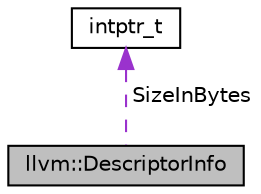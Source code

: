 digraph "llvm::DescriptorInfo"
{
 // LATEX_PDF_SIZE
  bgcolor="transparent";
  edge [fontname="Helvetica",fontsize="10",labelfontname="Helvetica",labelfontsize="10"];
  node [fontname="Helvetica",fontsize="10",shape="box"];
  Node1 [label="llvm::DescriptorInfo",height=0.2,width=0.4,color="black", fillcolor="grey75", style="filled", fontcolor="black",tooltip=" "];
  Node2 -> Node1 [dir="back",color="darkorchid3",fontsize="10",style="dashed",label=" SizeInBytes" ,fontname="Helvetica"];
  Node2 [label="intptr_t",height=0.2,width=0.4,color="black",URL="$classintptr__t.html",tooltip=" "];
}
